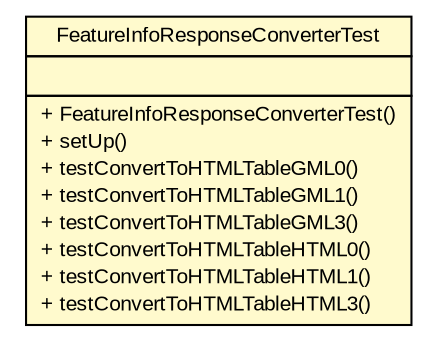 #!/usr/local/bin/dot
#
# Class diagram 
# Generated by UMLGraph version R5_6 (http://www.umlgraph.org/)
#

digraph G {
	edge [fontname="arial",fontsize=10,labelfontname="arial",labelfontsize=10];
	node [fontname="arial",fontsize=10,shape=plaintext];
	nodesep=0.25;
	ranksep=0.5;
	// nl.mineleni.cbsviewer.servlet.wms.FeatureInfoResponseConverterTest
	c327 [label=<<table title="nl.mineleni.cbsviewer.servlet.wms.FeatureInfoResponseConverterTest" border="0" cellborder="1" cellspacing="0" cellpadding="2" port="p" bgcolor="lemonChiffon" href="./FeatureInfoResponseConverterTest.html">
		<tr><td><table border="0" cellspacing="0" cellpadding="1">
<tr><td align="center" balign="center"> FeatureInfoResponseConverterTest </td></tr>
		</table></td></tr>
		<tr><td><table border="0" cellspacing="0" cellpadding="1">
<tr><td align="left" balign="left">  </td></tr>
		</table></td></tr>
		<tr><td><table border="0" cellspacing="0" cellpadding="1">
<tr><td align="left" balign="left"> + FeatureInfoResponseConverterTest() </td></tr>
<tr><td align="left" balign="left"> + setUp() </td></tr>
<tr><td align="left" balign="left"> + testConvertToHTMLTableGML0() </td></tr>
<tr><td align="left" balign="left"> + testConvertToHTMLTableGML1() </td></tr>
<tr><td align="left" balign="left"> + testConvertToHTMLTableGML3() </td></tr>
<tr><td align="left" balign="left"> + testConvertToHTMLTableHTML0() </td></tr>
<tr><td align="left" balign="left"> + testConvertToHTMLTableHTML1() </td></tr>
<tr><td align="left" balign="left"> + testConvertToHTMLTableHTML3() </td></tr>
		</table></td></tr>
		</table>>, URL="./FeatureInfoResponseConverterTest.html", fontname="arial", fontcolor="black", fontsize=10.0];
}

